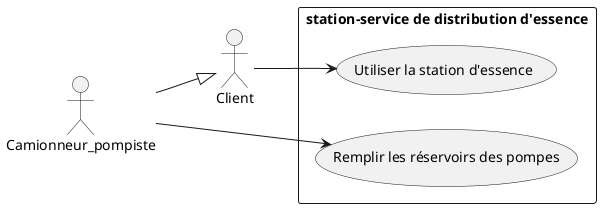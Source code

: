 @startuml
left to right direction

actor Client
actor Camionneur_pompiste

Camionneur_pompiste --|> Client

rectangle "station-service de distribution d'essence" {
    usecase "Utiliser la station d'essence" as UC1
    usecase "Remplir les réservoirs des pompes" as UC2
}

Client --> UC1
Camionneur_pompiste --> UC2

@enduml
